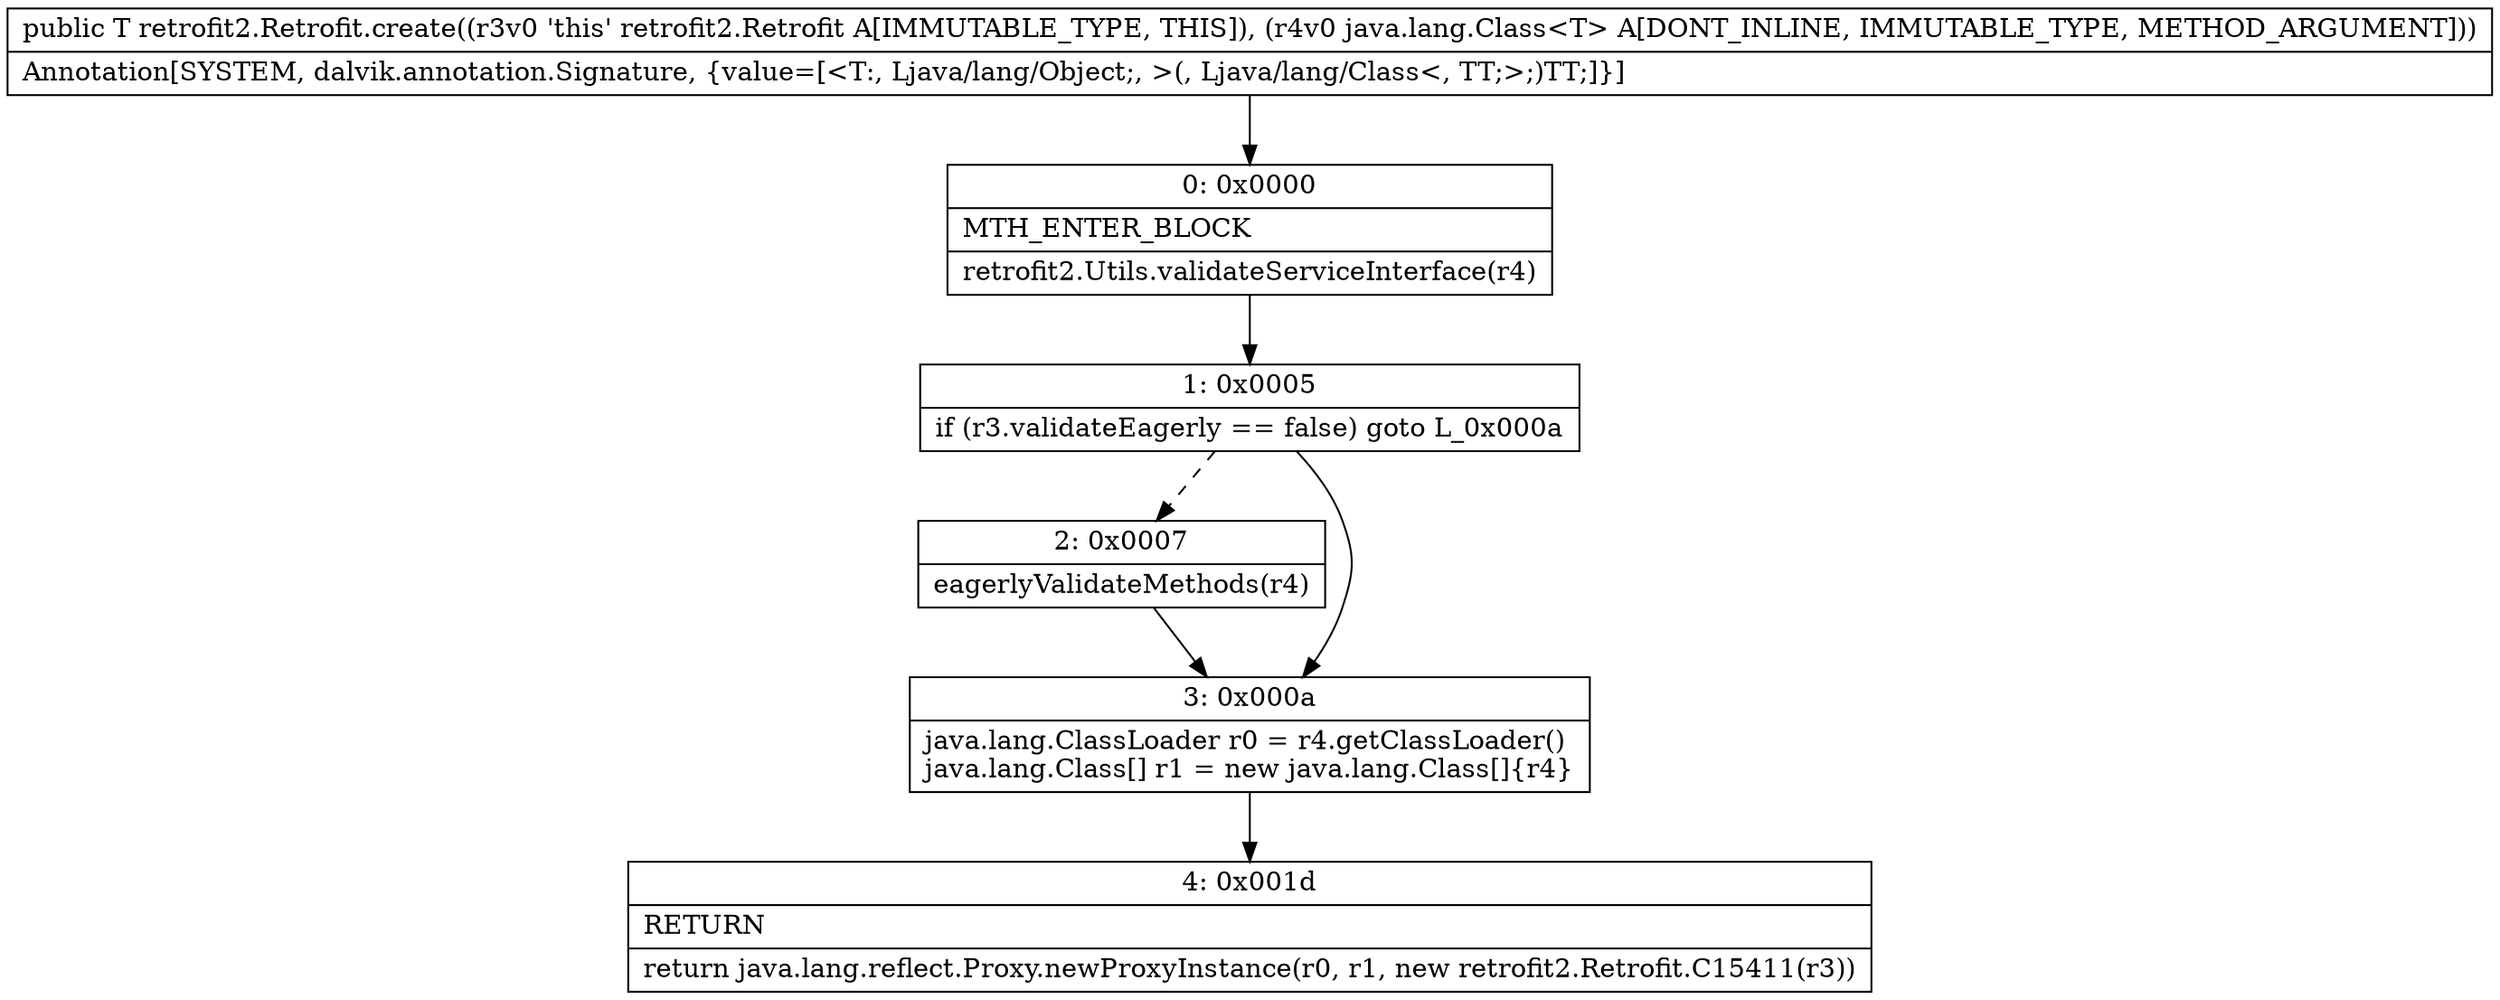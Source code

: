 digraph "CFG forretrofit2.Retrofit.create(Ljava\/lang\/Class;)Ljava\/lang\/Object;" {
Node_0 [shape=record,label="{0\:\ 0x0000|MTH_ENTER_BLOCK\l|retrofit2.Utils.validateServiceInterface(r4)\l}"];
Node_1 [shape=record,label="{1\:\ 0x0005|if (r3.validateEagerly == false) goto L_0x000a\l}"];
Node_2 [shape=record,label="{2\:\ 0x0007|eagerlyValidateMethods(r4)\l}"];
Node_3 [shape=record,label="{3\:\ 0x000a|java.lang.ClassLoader r0 = r4.getClassLoader()\ljava.lang.Class[] r1 = new java.lang.Class[]\{r4\}\l}"];
Node_4 [shape=record,label="{4\:\ 0x001d|RETURN\l|return java.lang.reflect.Proxy.newProxyInstance(r0, r1, new retrofit2.Retrofit.C15411(r3))\l}"];
MethodNode[shape=record,label="{public T retrofit2.Retrofit.create((r3v0 'this' retrofit2.Retrofit A[IMMUTABLE_TYPE, THIS]), (r4v0 java.lang.Class\<T\> A[DONT_INLINE, IMMUTABLE_TYPE, METHOD_ARGUMENT]))  | Annotation[SYSTEM, dalvik.annotation.Signature, \{value=[\<T:, Ljava\/lang\/Object;, \>(, Ljava\/lang\/Class\<, TT;\>;)TT;]\}]\l}"];
MethodNode -> Node_0;
Node_0 -> Node_1;
Node_1 -> Node_2[style=dashed];
Node_1 -> Node_3;
Node_2 -> Node_3;
Node_3 -> Node_4;
}

